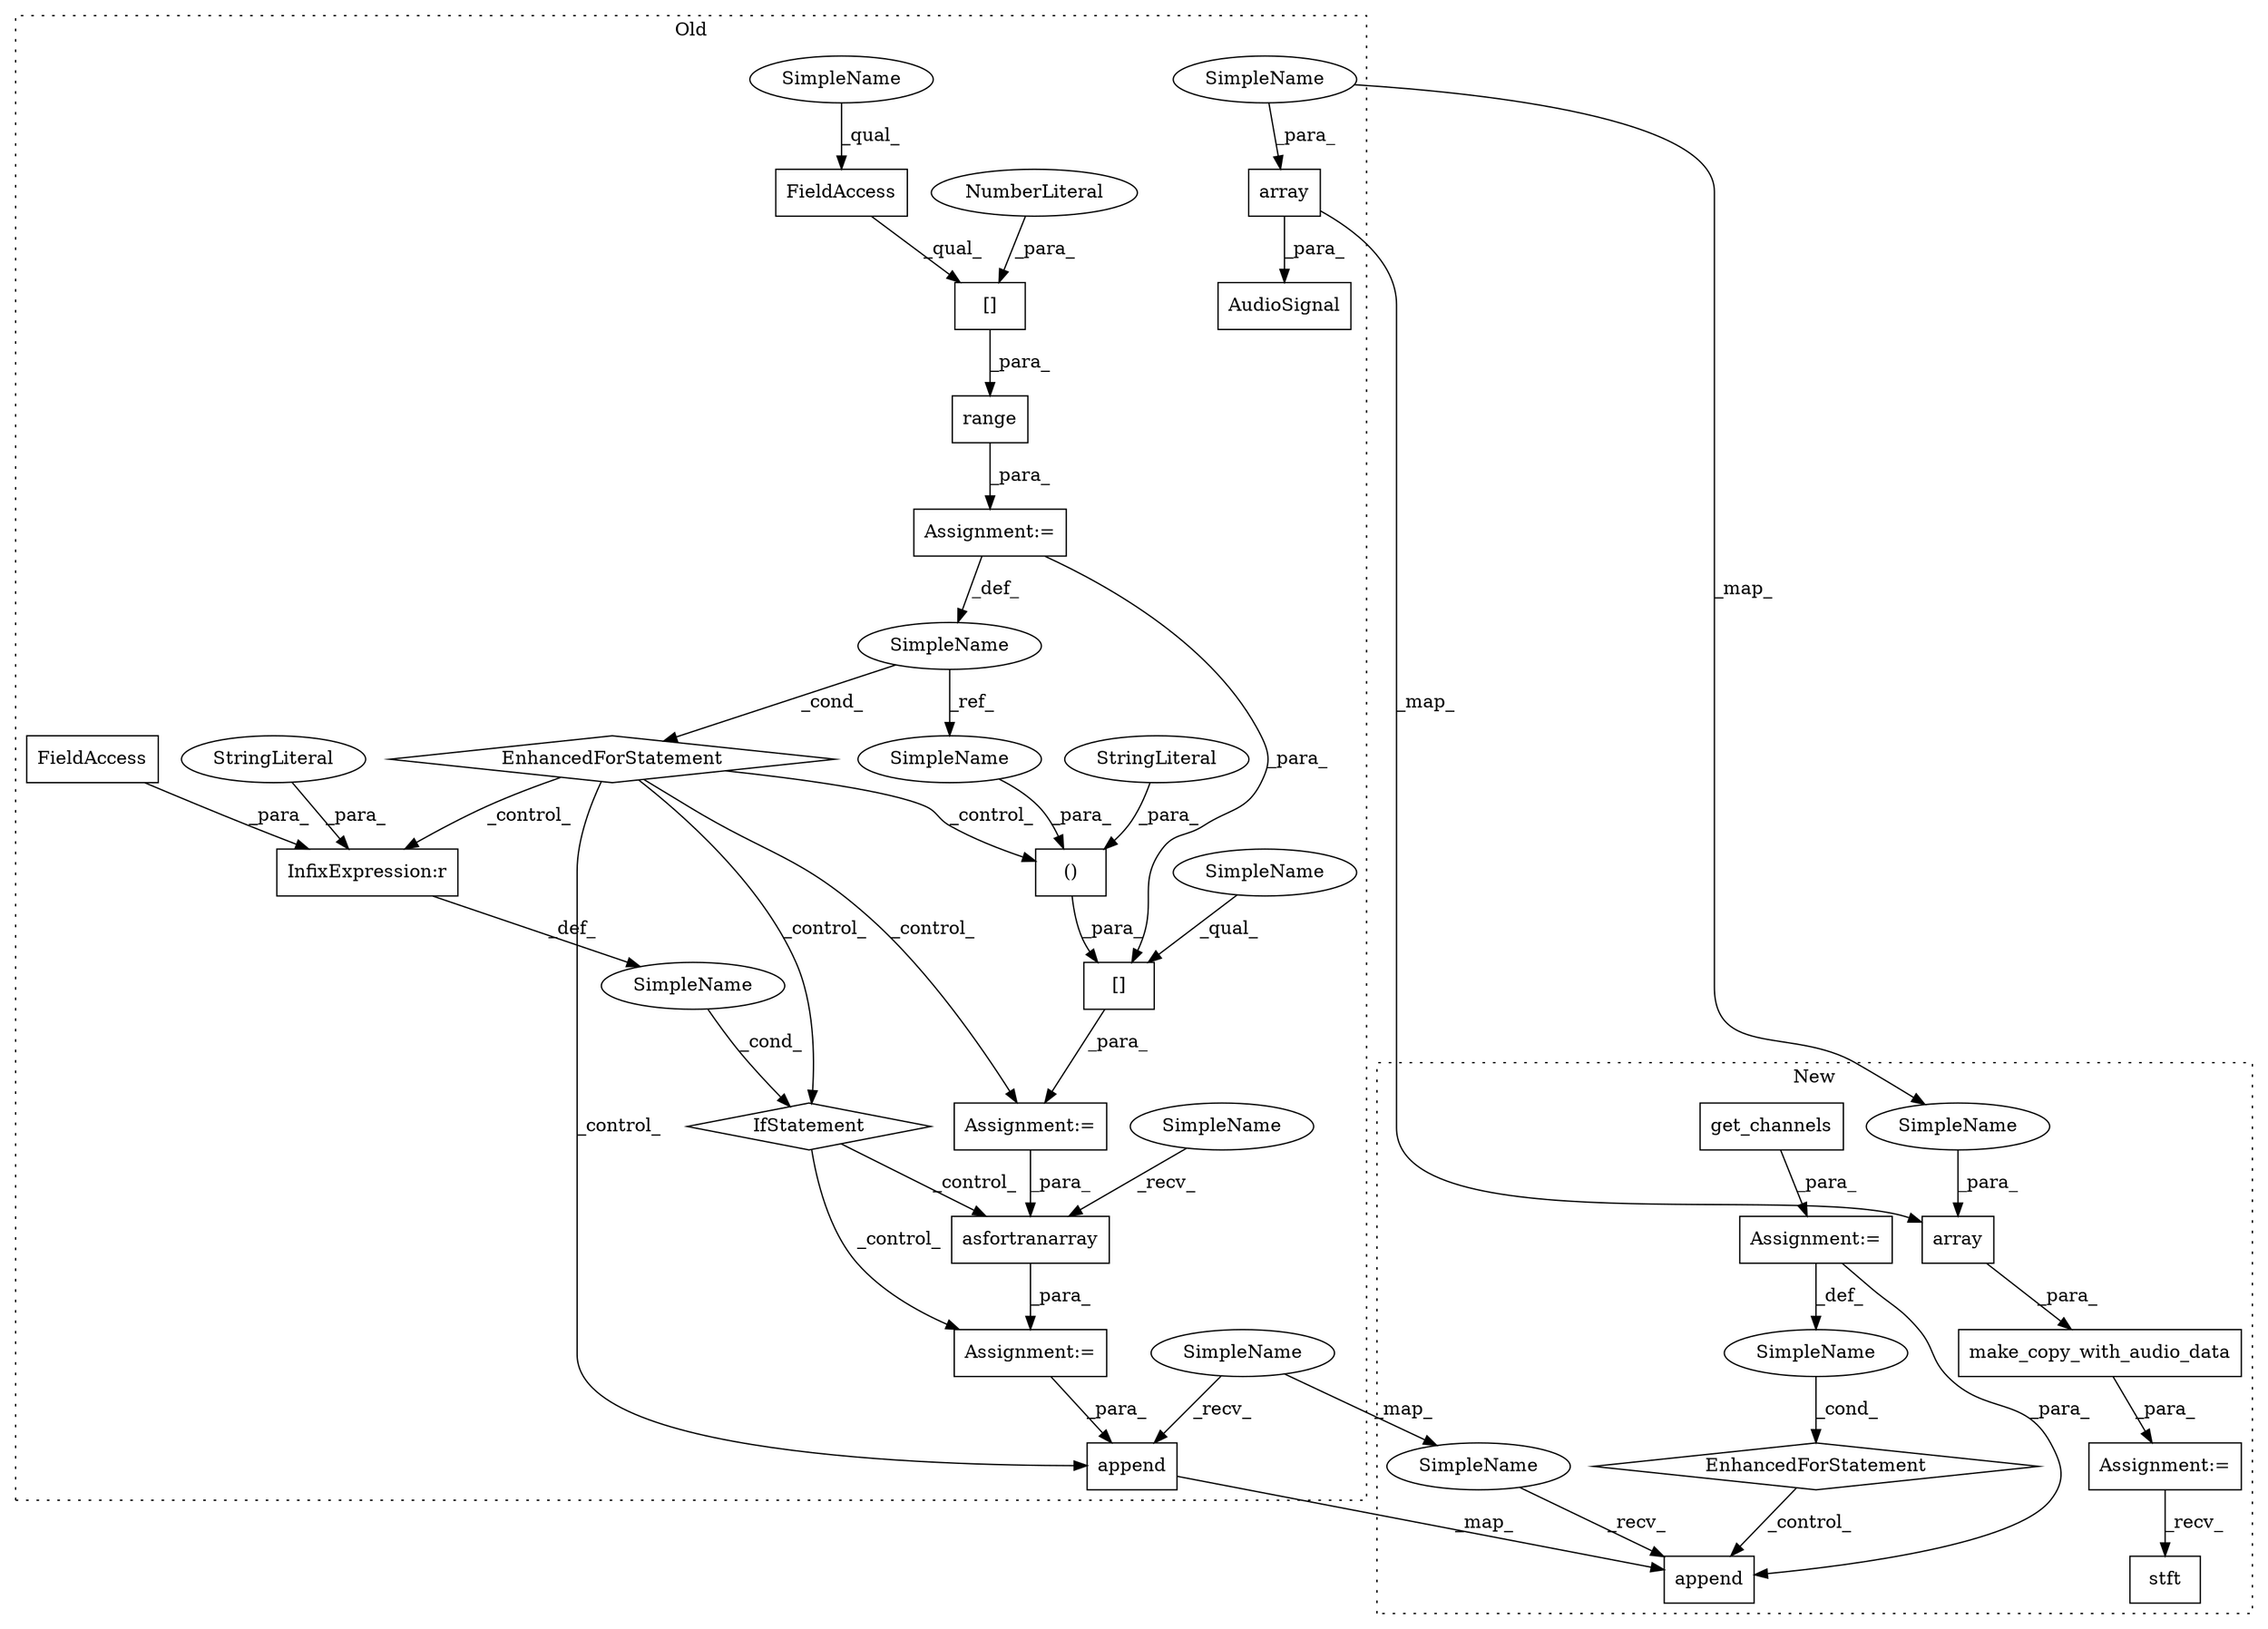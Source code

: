 digraph G {
subgraph cluster0 {
1 [label="IfStatement" a="25" s="739,772" l="4,2" shape="diamond"];
3 [label="SimpleName" a="42" s="627" l="3" shape="ellipse"];
4 [label="asfortranarray" a="32" s="800,824" l="15,1" shape="box"];
5 [label="SimpleName" a="42" s="" l="" shape="ellipse"];
6 [label="array" a="32" s="967,989" l="6,1" shape="box"];
8 [label="()" a="106" s="697" l="32" shape="box"];
9 [label="[]" a="2" s="679,729" l="18,2" shape="box"];
10 [label="EnhancedForStatement" a="70" s="570,659" l="53,2" shape="diamond"];
11 [label="range" a="32" s="633,658" l="6,1" shape="box"];
12 [label="[]" a="2" s="639,657" l="17,1" shape="box"];
13 [label="NumberLiteral" a="34" s="656" l="1" shape="ellipse"];
14 [label="StringLiteral" a="45" s="697" l="16" shape="ellipse"];
15 [label="InfixExpression:r" a="27" s="762" l="3" shape="box"];
16 [label="StringLiteral" a="45" s="765" l="7" shape="ellipse"];
17 [label="FieldAccess" a="22" s="639" l="16" shape="box"];
18 [label="FieldAccess" a="22" s="743" l="19" shape="box"];
19 [label="AudioSignal" a="32" s="949,1002" l="12,1" shape="box"];
20 [label="append" a="32" s="858,919" l="7,1" shape="box"];
26 [label="Assignment:=" a="7" s="793" l="1" shape="box"];
28 [label="Assignment:=" a="7" s="570,659" l="53,2" shape="box"];
29 [label="Assignment:=" a="7" s="678" l="1" shape="box"];
31 [label="SimpleName" a="42" s="973" l="16" shape="ellipse"];
32 [label="SimpleName" a="42" s="841" l="16" shape="ellipse"];
33 [label="SimpleName" a="42" s="726" l="3" shape="ellipse"];
34 [label="SimpleName" a="42" s="794" l="5" shape="ellipse"];
35 [label="SimpleName" a="42" s="679" l="10" shape="ellipse"];
36 [label="SimpleName" a="42" s="639" l="10" shape="ellipse"];
label = "Old";
style="dotted";
}
subgraph cluster1 {
2 [label="make_copy_with_audio_data" a="32" s="1087,1133" l="26,1" shape="box"];
7 [label="array" a="32" s="1024,1050" l="6,1" shape="box"];
21 [label="append" a="32" s="923,984" l="7,1" shape="box"];
22 [label="SimpleName" a="42" s="853" l="9" shape="ellipse"];
23 [label="EnhancedForStatement" a="70" s="796,892" l="53,2" shape="diamond"];
24 [label="stft" a="32" s="1157" l="6" shape="box"];
25 [label="Assignment:=" a="7" s="796,892" l="53,2" shape="box"];
27 [label="Assignment:=" a="7" s="1073" l="1" shape="box"];
30 [label="get_channels" a="32" s="878" l="14" shape="box"];
37 [label="SimpleName" a="42" s="1030" l="20" shape="ellipse"];
38 [label="SimpleName" a="42" s="902" l="20" shape="ellipse"];
label = "New";
style="dotted";
}
1 -> 26 [label="_control_"];
1 -> 4 [label="_control_"];
2 -> 27 [label="_para_"];
3 -> 33 [label="_ref_"];
3 -> 10 [label="_cond_"];
4 -> 26 [label="_para_"];
5 -> 1 [label="_cond_"];
6 -> 7 [label="_map_"];
6 -> 19 [label="_para_"];
7 -> 2 [label="_para_"];
8 -> 9 [label="_para_"];
9 -> 29 [label="_para_"];
10 -> 15 [label="_control_"];
10 -> 20 [label="_control_"];
10 -> 1 [label="_control_"];
10 -> 29 [label="_control_"];
10 -> 8 [label="_control_"];
11 -> 28 [label="_para_"];
12 -> 11 [label="_para_"];
13 -> 12 [label="_para_"];
14 -> 8 [label="_para_"];
15 -> 5 [label="_def_"];
16 -> 15 [label="_para_"];
17 -> 12 [label="_qual_"];
18 -> 15 [label="_para_"];
20 -> 21 [label="_map_"];
22 -> 23 [label="_cond_"];
23 -> 21 [label="_control_"];
25 -> 22 [label="_def_"];
25 -> 21 [label="_para_"];
26 -> 20 [label="_para_"];
27 -> 24 [label="_recv_"];
28 -> 9 [label="_para_"];
28 -> 3 [label="_def_"];
29 -> 4 [label="_para_"];
30 -> 25 [label="_para_"];
31 -> 6 [label="_para_"];
31 -> 37 [label="_map_"];
32 -> 20 [label="_recv_"];
32 -> 38 [label="_map_"];
33 -> 8 [label="_para_"];
34 -> 4 [label="_recv_"];
35 -> 9 [label="_qual_"];
36 -> 17 [label="_qual_"];
37 -> 7 [label="_para_"];
38 -> 21 [label="_recv_"];
}